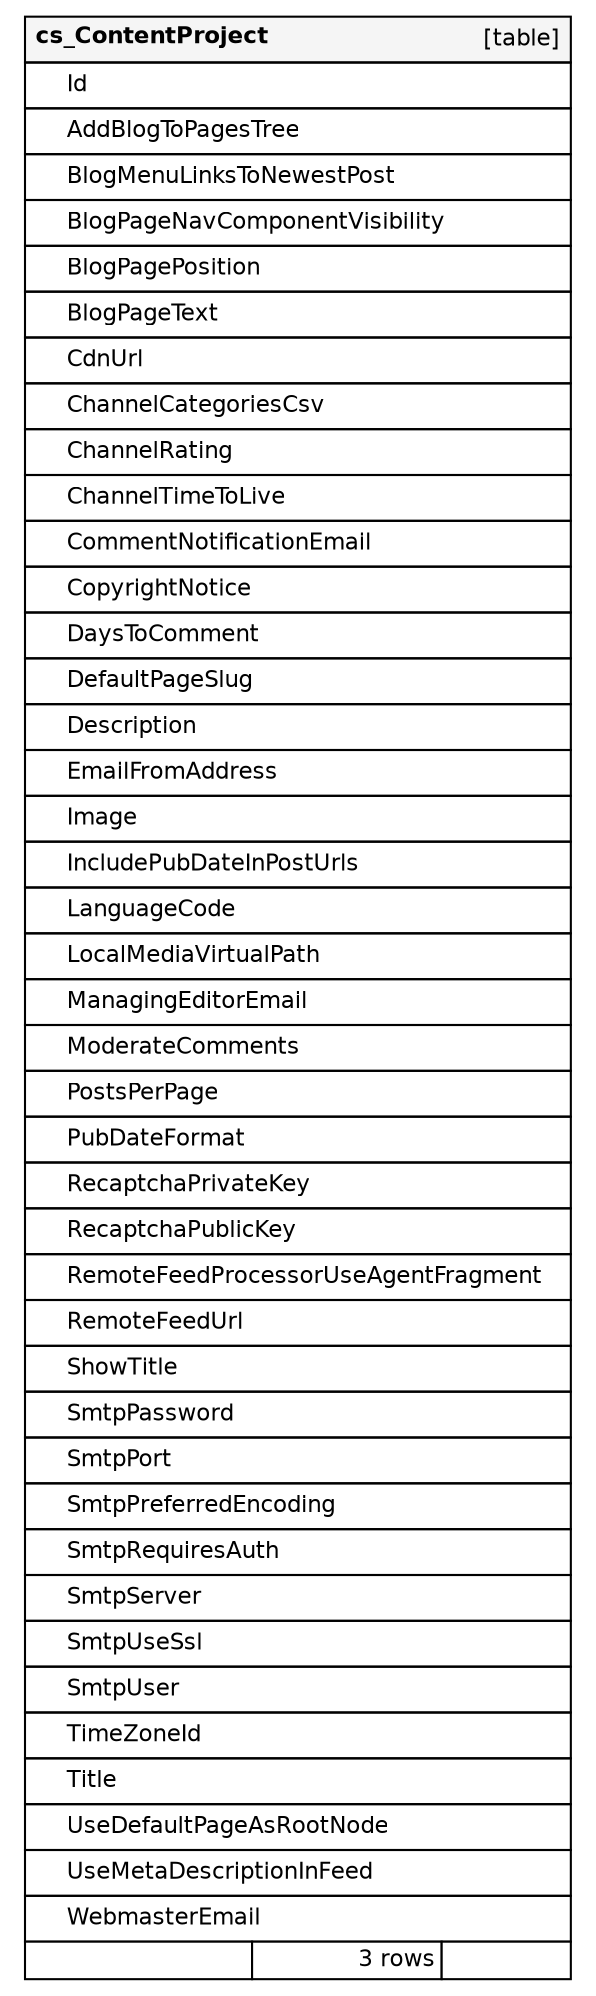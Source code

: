 // dot 2.38 on Windows 10 10.0
// SchemaSpy rev 6.0.0-rc2.40
digraph "cs_ContentProject" {
  graph [
    rankdir="RL"
    bgcolor="#ffffff"
    nodesep="0.18"
    ranksep="0.46"
    fontname="Helvetica"
    fontsize="11"
    ration="compress"
  ];
  node [
    fontname="Helvetica"
    fontsize="11"
    shape="plaintext"
  ];
  edge [
    arrowsize="0.8"
  ];
  "cs_ContentProject" [
   label=<
    <TABLE BORDER="0" CELLBORDER="1" CELLSPACING="0" BGCOLOR="#ffffff">
      <TR><TD COLSPAN="3"  BGCOLOR="#f5f5f5"><TABLE BORDER="0" CELLSPACING="0"><TR><TD ALIGN="LEFT"><B>cs_ContentProject</B></TD><TD ALIGN="RIGHT">[table]</TD></TR></TABLE></TD></TR>
      <TR><TD PORT="Id" COLSPAN="3" ALIGN="LEFT"><TABLE BORDER="0" CELLSPACING="0" ALIGN="LEFT"><TR ALIGN="LEFT"><TD ALIGN="LEFT" FIXEDSIZE="TRUE" WIDTH="15" HEIGHT="16"></TD><TD ALIGN="LEFT" FIXEDSIZE="TRUE" WIDTH="241" HEIGHT="16">Id</TD></TR></TABLE></TD></TR>
      <TR><TD PORT="AddBlogToPagesTree" COLSPAN="3" ALIGN="LEFT"><TABLE BORDER="0" CELLSPACING="0" ALIGN="LEFT"><TR ALIGN="LEFT"><TD ALIGN="LEFT" FIXEDSIZE="TRUE" WIDTH="15" HEIGHT="16"></TD><TD ALIGN="LEFT" FIXEDSIZE="TRUE" WIDTH="241" HEIGHT="16">AddBlogToPagesTree</TD></TR></TABLE></TD></TR>
      <TR><TD PORT="BlogMenuLinksToNewestPost" COLSPAN="3" ALIGN="LEFT"><TABLE BORDER="0" CELLSPACING="0" ALIGN="LEFT"><TR ALIGN="LEFT"><TD ALIGN="LEFT" FIXEDSIZE="TRUE" WIDTH="15" HEIGHT="16"></TD><TD ALIGN="LEFT" FIXEDSIZE="TRUE" WIDTH="241" HEIGHT="16">BlogMenuLinksToNewestPost</TD></TR></TABLE></TD></TR>
      <TR><TD PORT="BlogPageNavComponentVisibility" COLSPAN="3" ALIGN="LEFT"><TABLE BORDER="0" CELLSPACING="0" ALIGN="LEFT"><TR ALIGN="LEFT"><TD ALIGN="LEFT" FIXEDSIZE="TRUE" WIDTH="15" HEIGHT="16"></TD><TD ALIGN="LEFT" FIXEDSIZE="TRUE" WIDTH="241" HEIGHT="16">BlogPageNavComponentVisibility</TD></TR></TABLE></TD></TR>
      <TR><TD PORT="BlogPagePosition" COLSPAN="3" ALIGN="LEFT"><TABLE BORDER="0" CELLSPACING="0" ALIGN="LEFT"><TR ALIGN="LEFT"><TD ALIGN="LEFT" FIXEDSIZE="TRUE" WIDTH="15" HEIGHT="16"></TD><TD ALIGN="LEFT" FIXEDSIZE="TRUE" WIDTH="241" HEIGHT="16">BlogPagePosition</TD></TR></TABLE></TD></TR>
      <TR><TD PORT="BlogPageText" COLSPAN="3" ALIGN="LEFT"><TABLE BORDER="0" CELLSPACING="0" ALIGN="LEFT"><TR ALIGN="LEFT"><TD ALIGN="LEFT" FIXEDSIZE="TRUE" WIDTH="15" HEIGHT="16"></TD><TD ALIGN="LEFT" FIXEDSIZE="TRUE" WIDTH="241" HEIGHT="16">BlogPageText</TD></TR></TABLE></TD></TR>
      <TR><TD PORT="CdnUrl" COLSPAN="3" ALIGN="LEFT"><TABLE BORDER="0" CELLSPACING="0" ALIGN="LEFT"><TR ALIGN="LEFT"><TD ALIGN="LEFT" FIXEDSIZE="TRUE" WIDTH="15" HEIGHT="16"></TD><TD ALIGN="LEFT" FIXEDSIZE="TRUE" WIDTH="241" HEIGHT="16">CdnUrl</TD></TR></TABLE></TD></TR>
      <TR><TD PORT="ChannelCategoriesCsv" COLSPAN="3" ALIGN="LEFT"><TABLE BORDER="0" CELLSPACING="0" ALIGN="LEFT"><TR ALIGN="LEFT"><TD ALIGN="LEFT" FIXEDSIZE="TRUE" WIDTH="15" HEIGHT="16"></TD><TD ALIGN="LEFT" FIXEDSIZE="TRUE" WIDTH="241" HEIGHT="16">ChannelCategoriesCsv</TD></TR></TABLE></TD></TR>
      <TR><TD PORT="ChannelRating" COLSPAN="3" ALIGN="LEFT"><TABLE BORDER="0" CELLSPACING="0" ALIGN="LEFT"><TR ALIGN="LEFT"><TD ALIGN="LEFT" FIXEDSIZE="TRUE" WIDTH="15" HEIGHT="16"></TD><TD ALIGN="LEFT" FIXEDSIZE="TRUE" WIDTH="241" HEIGHT="16">ChannelRating</TD></TR></TABLE></TD></TR>
      <TR><TD PORT="ChannelTimeToLive" COLSPAN="3" ALIGN="LEFT"><TABLE BORDER="0" CELLSPACING="0" ALIGN="LEFT"><TR ALIGN="LEFT"><TD ALIGN="LEFT" FIXEDSIZE="TRUE" WIDTH="15" HEIGHT="16"></TD><TD ALIGN="LEFT" FIXEDSIZE="TRUE" WIDTH="241" HEIGHT="16">ChannelTimeToLive</TD></TR></TABLE></TD></TR>
      <TR><TD PORT="CommentNotificationEmail" COLSPAN="3" ALIGN="LEFT"><TABLE BORDER="0" CELLSPACING="0" ALIGN="LEFT"><TR ALIGN="LEFT"><TD ALIGN="LEFT" FIXEDSIZE="TRUE" WIDTH="15" HEIGHT="16"></TD><TD ALIGN="LEFT" FIXEDSIZE="TRUE" WIDTH="241" HEIGHT="16">CommentNotificationEmail</TD></TR></TABLE></TD></TR>
      <TR><TD PORT="CopyrightNotice" COLSPAN="3" ALIGN="LEFT"><TABLE BORDER="0" CELLSPACING="0" ALIGN="LEFT"><TR ALIGN="LEFT"><TD ALIGN="LEFT" FIXEDSIZE="TRUE" WIDTH="15" HEIGHT="16"></TD><TD ALIGN="LEFT" FIXEDSIZE="TRUE" WIDTH="241" HEIGHT="16">CopyrightNotice</TD></TR></TABLE></TD></TR>
      <TR><TD PORT="DaysToComment" COLSPAN="3" ALIGN="LEFT"><TABLE BORDER="0" CELLSPACING="0" ALIGN="LEFT"><TR ALIGN="LEFT"><TD ALIGN="LEFT" FIXEDSIZE="TRUE" WIDTH="15" HEIGHT="16"></TD><TD ALIGN="LEFT" FIXEDSIZE="TRUE" WIDTH="241" HEIGHT="16">DaysToComment</TD></TR></TABLE></TD></TR>
      <TR><TD PORT="DefaultPageSlug" COLSPAN="3" ALIGN="LEFT"><TABLE BORDER="0" CELLSPACING="0" ALIGN="LEFT"><TR ALIGN="LEFT"><TD ALIGN="LEFT" FIXEDSIZE="TRUE" WIDTH="15" HEIGHT="16"></TD><TD ALIGN="LEFT" FIXEDSIZE="TRUE" WIDTH="241" HEIGHT="16">DefaultPageSlug</TD></TR></TABLE></TD></TR>
      <TR><TD PORT="Description" COLSPAN="3" ALIGN="LEFT"><TABLE BORDER="0" CELLSPACING="0" ALIGN="LEFT"><TR ALIGN="LEFT"><TD ALIGN="LEFT" FIXEDSIZE="TRUE" WIDTH="15" HEIGHT="16"></TD><TD ALIGN="LEFT" FIXEDSIZE="TRUE" WIDTH="241" HEIGHT="16">Description</TD></TR></TABLE></TD></TR>
      <TR><TD PORT="EmailFromAddress" COLSPAN="3" ALIGN="LEFT"><TABLE BORDER="0" CELLSPACING="0" ALIGN="LEFT"><TR ALIGN="LEFT"><TD ALIGN="LEFT" FIXEDSIZE="TRUE" WIDTH="15" HEIGHT="16"></TD><TD ALIGN="LEFT" FIXEDSIZE="TRUE" WIDTH="241" HEIGHT="16">EmailFromAddress</TD></TR></TABLE></TD></TR>
      <TR><TD PORT="Image" COLSPAN="3" ALIGN="LEFT"><TABLE BORDER="0" CELLSPACING="0" ALIGN="LEFT"><TR ALIGN="LEFT"><TD ALIGN="LEFT" FIXEDSIZE="TRUE" WIDTH="15" HEIGHT="16"></TD><TD ALIGN="LEFT" FIXEDSIZE="TRUE" WIDTH="241" HEIGHT="16">Image</TD></TR></TABLE></TD></TR>
      <TR><TD PORT="IncludePubDateInPostUrls" COLSPAN="3" ALIGN="LEFT"><TABLE BORDER="0" CELLSPACING="0" ALIGN="LEFT"><TR ALIGN="LEFT"><TD ALIGN="LEFT" FIXEDSIZE="TRUE" WIDTH="15" HEIGHT="16"></TD><TD ALIGN="LEFT" FIXEDSIZE="TRUE" WIDTH="241" HEIGHT="16">IncludePubDateInPostUrls</TD></TR></TABLE></TD></TR>
      <TR><TD PORT="LanguageCode" COLSPAN="3" ALIGN="LEFT"><TABLE BORDER="0" CELLSPACING="0" ALIGN="LEFT"><TR ALIGN="LEFT"><TD ALIGN="LEFT" FIXEDSIZE="TRUE" WIDTH="15" HEIGHT="16"></TD><TD ALIGN="LEFT" FIXEDSIZE="TRUE" WIDTH="241" HEIGHT="16">LanguageCode</TD></TR></TABLE></TD></TR>
      <TR><TD PORT="LocalMediaVirtualPath" COLSPAN="3" ALIGN="LEFT"><TABLE BORDER="0" CELLSPACING="0" ALIGN="LEFT"><TR ALIGN="LEFT"><TD ALIGN="LEFT" FIXEDSIZE="TRUE" WIDTH="15" HEIGHT="16"></TD><TD ALIGN="LEFT" FIXEDSIZE="TRUE" WIDTH="241" HEIGHT="16">LocalMediaVirtualPath</TD></TR></TABLE></TD></TR>
      <TR><TD PORT="ManagingEditorEmail" COLSPAN="3" ALIGN="LEFT"><TABLE BORDER="0" CELLSPACING="0" ALIGN="LEFT"><TR ALIGN="LEFT"><TD ALIGN="LEFT" FIXEDSIZE="TRUE" WIDTH="15" HEIGHT="16"></TD><TD ALIGN="LEFT" FIXEDSIZE="TRUE" WIDTH="241" HEIGHT="16">ManagingEditorEmail</TD></TR></TABLE></TD></TR>
      <TR><TD PORT="ModerateComments" COLSPAN="3" ALIGN="LEFT"><TABLE BORDER="0" CELLSPACING="0" ALIGN="LEFT"><TR ALIGN="LEFT"><TD ALIGN="LEFT" FIXEDSIZE="TRUE" WIDTH="15" HEIGHT="16"></TD><TD ALIGN="LEFT" FIXEDSIZE="TRUE" WIDTH="241" HEIGHT="16">ModerateComments</TD></TR></TABLE></TD></TR>
      <TR><TD PORT="PostsPerPage" COLSPAN="3" ALIGN="LEFT"><TABLE BORDER="0" CELLSPACING="0" ALIGN="LEFT"><TR ALIGN="LEFT"><TD ALIGN="LEFT" FIXEDSIZE="TRUE" WIDTH="15" HEIGHT="16"></TD><TD ALIGN="LEFT" FIXEDSIZE="TRUE" WIDTH="241" HEIGHT="16">PostsPerPage</TD></TR></TABLE></TD></TR>
      <TR><TD PORT="PubDateFormat" COLSPAN="3" ALIGN="LEFT"><TABLE BORDER="0" CELLSPACING="0" ALIGN="LEFT"><TR ALIGN="LEFT"><TD ALIGN="LEFT" FIXEDSIZE="TRUE" WIDTH="15" HEIGHT="16"></TD><TD ALIGN="LEFT" FIXEDSIZE="TRUE" WIDTH="241" HEIGHT="16">PubDateFormat</TD></TR></TABLE></TD></TR>
      <TR><TD PORT="RecaptchaPrivateKey" COLSPAN="3" ALIGN="LEFT"><TABLE BORDER="0" CELLSPACING="0" ALIGN="LEFT"><TR ALIGN="LEFT"><TD ALIGN="LEFT" FIXEDSIZE="TRUE" WIDTH="15" HEIGHT="16"></TD><TD ALIGN="LEFT" FIXEDSIZE="TRUE" WIDTH="241" HEIGHT="16">RecaptchaPrivateKey</TD></TR></TABLE></TD></TR>
      <TR><TD PORT="RecaptchaPublicKey" COLSPAN="3" ALIGN="LEFT"><TABLE BORDER="0" CELLSPACING="0" ALIGN="LEFT"><TR ALIGN="LEFT"><TD ALIGN="LEFT" FIXEDSIZE="TRUE" WIDTH="15" HEIGHT="16"></TD><TD ALIGN="LEFT" FIXEDSIZE="TRUE" WIDTH="241" HEIGHT="16">RecaptchaPublicKey</TD></TR></TABLE></TD></TR>
      <TR><TD PORT="RemoteFeedProcessorUseAgentFragment" COLSPAN="3" ALIGN="LEFT"><TABLE BORDER="0" CELLSPACING="0" ALIGN="LEFT"><TR ALIGN="LEFT"><TD ALIGN="LEFT" FIXEDSIZE="TRUE" WIDTH="15" HEIGHT="16"></TD><TD ALIGN="LEFT" FIXEDSIZE="TRUE" WIDTH="241" HEIGHT="16">RemoteFeedProcessorUseAgentFragment</TD></TR></TABLE></TD></TR>
      <TR><TD PORT="RemoteFeedUrl" COLSPAN="3" ALIGN="LEFT"><TABLE BORDER="0" CELLSPACING="0" ALIGN="LEFT"><TR ALIGN="LEFT"><TD ALIGN="LEFT" FIXEDSIZE="TRUE" WIDTH="15" HEIGHT="16"></TD><TD ALIGN="LEFT" FIXEDSIZE="TRUE" WIDTH="241" HEIGHT="16">RemoteFeedUrl</TD></TR></TABLE></TD></TR>
      <TR><TD PORT="ShowTitle" COLSPAN="3" ALIGN="LEFT"><TABLE BORDER="0" CELLSPACING="0" ALIGN="LEFT"><TR ALIGN="LEFT"><TD ALIGN="LEFT" FIXEDSIZE="TRUE" WIDTH="15" HEIGHT="16"></TD><TD ALIGN="LEFT" FIXEDSIZE="TRUE" WIDTH="241" HEIGHT="16">ShowTitle</TD></TR></TABLE></TD></TR>
      <TR><TD PORT="SmtpPassword" COLSPAN="3" ALIGN="LEFT"><TABLE BORDER="0" CELLSPACING="0" ALIGN="LEFT"><TR ALIGN="LEFT"><TD ALIGN="LEFT" FIXEDSIZE="TRUE" WIDTH="15" HEIGHT="16"></TD><TD ALIGN="LEFT" FIXEDSIZE="TRUE" WIDTH="241" HEIGHT="16">SmtpPassword</TD></TR></TABLE></TD></TR>
      <TR><TD PORT="SmtpPort" COLSPAN="3" ALIGN="LEFT"><TABLE BORDER="0" CELLSPACING="0" ALIGN="LEFT"><TR ALIGN="LEFT"><TD ALIGN="LEFT" FIXEDSIZE="TRUE" WIDTH="15" HEIGHT="16"></TD><TD ALIGN="LEFT" FIXEDSIZE="TRUE" WIDTH="241" HEIGHT="16">SmtpPort</TD></TR></TABLE></TD></TR>
      <TR><TD PORT="SmtpPreferredEncoding" COLSPAN="3" ALIGN="LEFT"><TABLE BORDER="0" CELLSPACING="0" ALIGN="LEFT"><TR ALIGN="LEFT"><TD ALIGN="LEFT" FIXEDSIZE="TRUE" WIDTH="15" HEIGHT="16"></TD><TD ALIGN="LEFT" FIXEDSIZE="TRUE" WIDTH="241" HEIGHT="16">SmtpPreferredEncoding</TD></TR></TABLE></TD></TR>
      <TR><TD PORT="SmtpRequiresAuth" COLSPAN="3" ALIGN="LEFT"><TABLE BORDER="0" CELLSPACING="0" ALIGN="LEFT"><TR ALIGN="LEFT"><TD ALIGN="LEFT" FIXEDSIZE="TRUE" WIDTH="15" HEIGHT="16"></TD><TD ALIGN="LEFT" FIXEDSIZE="TRUE" WIDTH="241" HEIGHT="16">SmtpRequiresAuth</TD></TR></TABLE></TD></TR>
      <TR><TD PORT="SmtpServer" COLSPAN="3" ALIGN="LEFT"><TABLE BORDER="0" CELLSPACING="0" ALIGN="LEFT"><TR ALIGN="LEFT"><TD ALIGN="LEFT" FIXEDSIZE="TRUE" WIDTH="15" HEIGHT="16"></TD><TD ALIGN="LEFT" FIXEDSIZE="TRUE" WIDTH="241" HEIGHT="16">SmtpServer</TD></TR></TABLE></TD></TR>
      <TR><TD PORT="SmtpUseSsl" COLSPAN="3" ALIGN="LEFT"><TABLE BORDER="0" CELLSPACING="0" ALIGN="LEFT"><TR ALIGN="LEFT"><TD ALIGN="LEFT" FIXEDSIZE="TRUE" WIDTH="15" HEIGHT="16"></TD><TD ALIGN="LEFT" FIXEDSIZE="TRUE" WIDTH="241" HEIGHT="16">SmtpUseSsl</TD></TR></TABLE></TD></TR>
      <TR><TD PORT="SmtpUser" COLSPAN="3" ALIGN="LEFT"><TABLE BORDER="0" CELLSPACING="0" ALIGN="LEFT"><TR ALIGN="LEFT"><TD ALIGN="LEFT" FIXEDSIZE="TRUE" WIDTH="15" HEIGHT="16"></TD><TD ALIGN="LEFT" FIXEDSIZE="TRUE" WIDTH="241" HEIGHT="16">SmtpUser</TD></TR></TABLE></TD></TR>
      <TR><TD PORT="TimeZoneId" COLSPAN="3" ALIGN="LEFT"><TABLE BORDER="0" CELLSPACING="0" ALIGN="LEFT"><TR ALIGN="LEFT"><TD ALIGN="LEFT" FIXEDSIZE="TRUE" WIDTH="15" HEIGHT="16"></TD><TD ALIGN="LEFT" FIXEDSIZE="TRUE" WIDTH="241" HEIGHT="16">TimeZoneId</TD></TR></TABLE></TD></TR>
      <TR><TD PORT="Title" COLSPAN="3" ALIGN="LEFT"><TABLE BORDER="0" CELLSPACING="0" ALIGN="LEFT"><TR ALIGN="LEFT"><TD ALIGN="LEFT" FIXEDSIZE="TRUE" WIDTH="15" HEIGHT="16"></TD><TD ALIGN="LEFT" FIXEDSIZE="TRUE" WIDTH="241" HEIGHT="16">Title</TD></TR></TABLE></TD></TR>
      <TR><TD PORT="UseDefaultPageAsRootNode" COLSPAN="3" ALIGN="LEFT"><TABLE BORDER="0" CELLSPACING="0" ALIGN="LEFT"><TR ALIGN="LEFT"><TD ALIGN="LEFT" FIXEDSIZE="TRUE" WIDTH="15" HEIGHT="16"></TD><TD ALIGN="LEFT" FIXEDSIZE="TRUE" WIDTH="241" HEIGHT="16">UseDefaultPageAsRootNode</TD></TR></TABLE></TD></TR>
      <TR><TD PORT="UseMetaDescriptionInFeed" COLSPAN="3" ALIGN="LEFT"><TABLE BORDER="0" CELLSPACING="0" ALIGN="LEFT"><TR ALIGN="LEFT"><TD ALIGN="LEFT" FIXEDSIZE="TRUE" WIDTH="15" HEIGHT="16"></TD><TD ALIGN="LEFT" FIXEDSIZE="TRUE" WIDTH="241" HEIGHT="16">UseMetaDescriptionInFeed</TD></TR></TABLE></TD></TR>
      <TR><TD PORT="WebmasterEmail" COLSPAN="3" ALIGN="LEFT"><TABLE BORDER="0" CELLSPACING="0" ALIGN="LEFT"><TR ALIGN="LEFT"><TD ALIGN="LEFT" FIXEDSIZE="TRUE" WIDTH="15" HEIGHT="16"></TD><TD ALIGN="LEFT" FIXEDSIZE="TRUE" WIDTH="241" HEIGHT="16">WebmasterEmail</TD></TR></TABLE></TD></TR>
      <TR><TD ALIGN="LEFT" BGCOLOR="#ffffff">  </TD><TD ALIGN="RIGHT" BGCOLOR="#ffffff">3 rows</TD><TD ALIGN="RIGHT" BGCOLOR="#ffffff">  </TD></TR>
    </TABLE>>
    URL="tables/cs_ContentProject.html"
    tooltip="cs_ContentProject"
  ];
}
